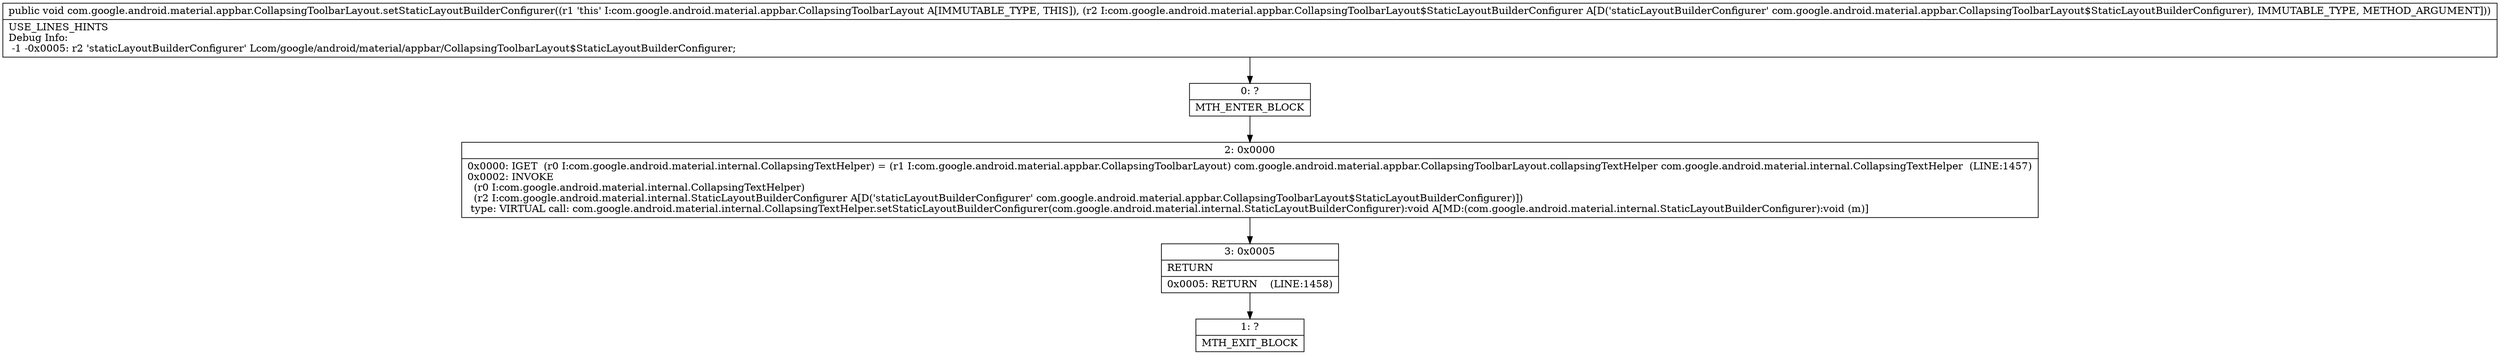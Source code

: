 digraph "CFG forcom.google.android.material.appbar.CollapsingToolbarLayout.setStaticLayoutBuilderConfigurer(Lcom\/google\/android\/material\/appbar\/CollapsingToolbarLayout$StaticLayoutBuilderConfigurer;)V" {
Node_0 [shape=record,label="{0\:\ ?|MTH_ENTER_BLOCK\l}"];
Node_2 [shape=record,label="{2\:\ 0x0000|0x0000: IGET  (r0 I:com.google.android.material.internal.CollapsingTextHelper) = (r1 I:com.google.android.material.appbar.CollapsingToolbarLayout) com.google.android.material.appbar.CollapsingToolbarLayout.collapsingTextHelper com.google.android.material.internal.CollapsingTextHelper  (LINE:1457)\l0x0002: INVOKE  \l  (r0 I:com.google.android.material.internal.CollapsingTextHelper)\l  (r2 I:com.google.android.material.internal.StaticLayoutBuilderConfigurer A[D('staticLayoutBuilderConfigurer' com.google.android.material.appbar.CollapsingToolbarLayout$StaticLayoutBuilderConfigurer)])\l type: VIRTUAL call: com.google.android.material.internal.CollapsingTextHelper.setStaticLayoutBuilderConfigurer(com.google.android.material.internal.StaticLayoutBuilderConfigurer):void A[MD:(com.google.android.material.internal.StaticLayoutBuilderConfigurer):void (m)]\l}"];
Node_3 [shape=record,label="{3\:\ 0x0005|RETURN\l|0x0005: RETURN    (LINE:1458)\l}"];
Node_1 [shape=record,label="{1\:\ ?|MTH_EXIT_BLOCK\l}"];
MethodNode[shape=record,label="{public void com.google.android.material.appbar.CollapsingToolbarLayout.setStaticLayoutBuilderConfigurer((r1 'this' I:com.google.android.material.appbar.CollapsingToolbarLayout A[IMMUTABLE_TYPE, THIS]), (r2 I:com.google.android.material.appbar.CollapsingToolbarLayout$StaticLayoutBuilderConfigurer A[D('staticLayoutBuilderConfigurer' com.google.android.material.appbar.CollapsingToolbarLayout$StaticLayoutBuilderConfigurer), IMMUTABLE_TYPE, METHOD_ARGUMENT]))  | USE_LINES_HINTS\lDebug Info:\l  \-1 \-0x0005: r2 'staticLayoutBuilderConfigurer' Lcom\/google\/android\/material\/appbar\/CollapsingToolbarLayout$StaticLayoutBuilderConfigurer;\l}"];
MethodNode -> Node_0;Node_0 -> Node_2;
Node_2 -> Node_3;
Node_3 -> Node_1;
}

